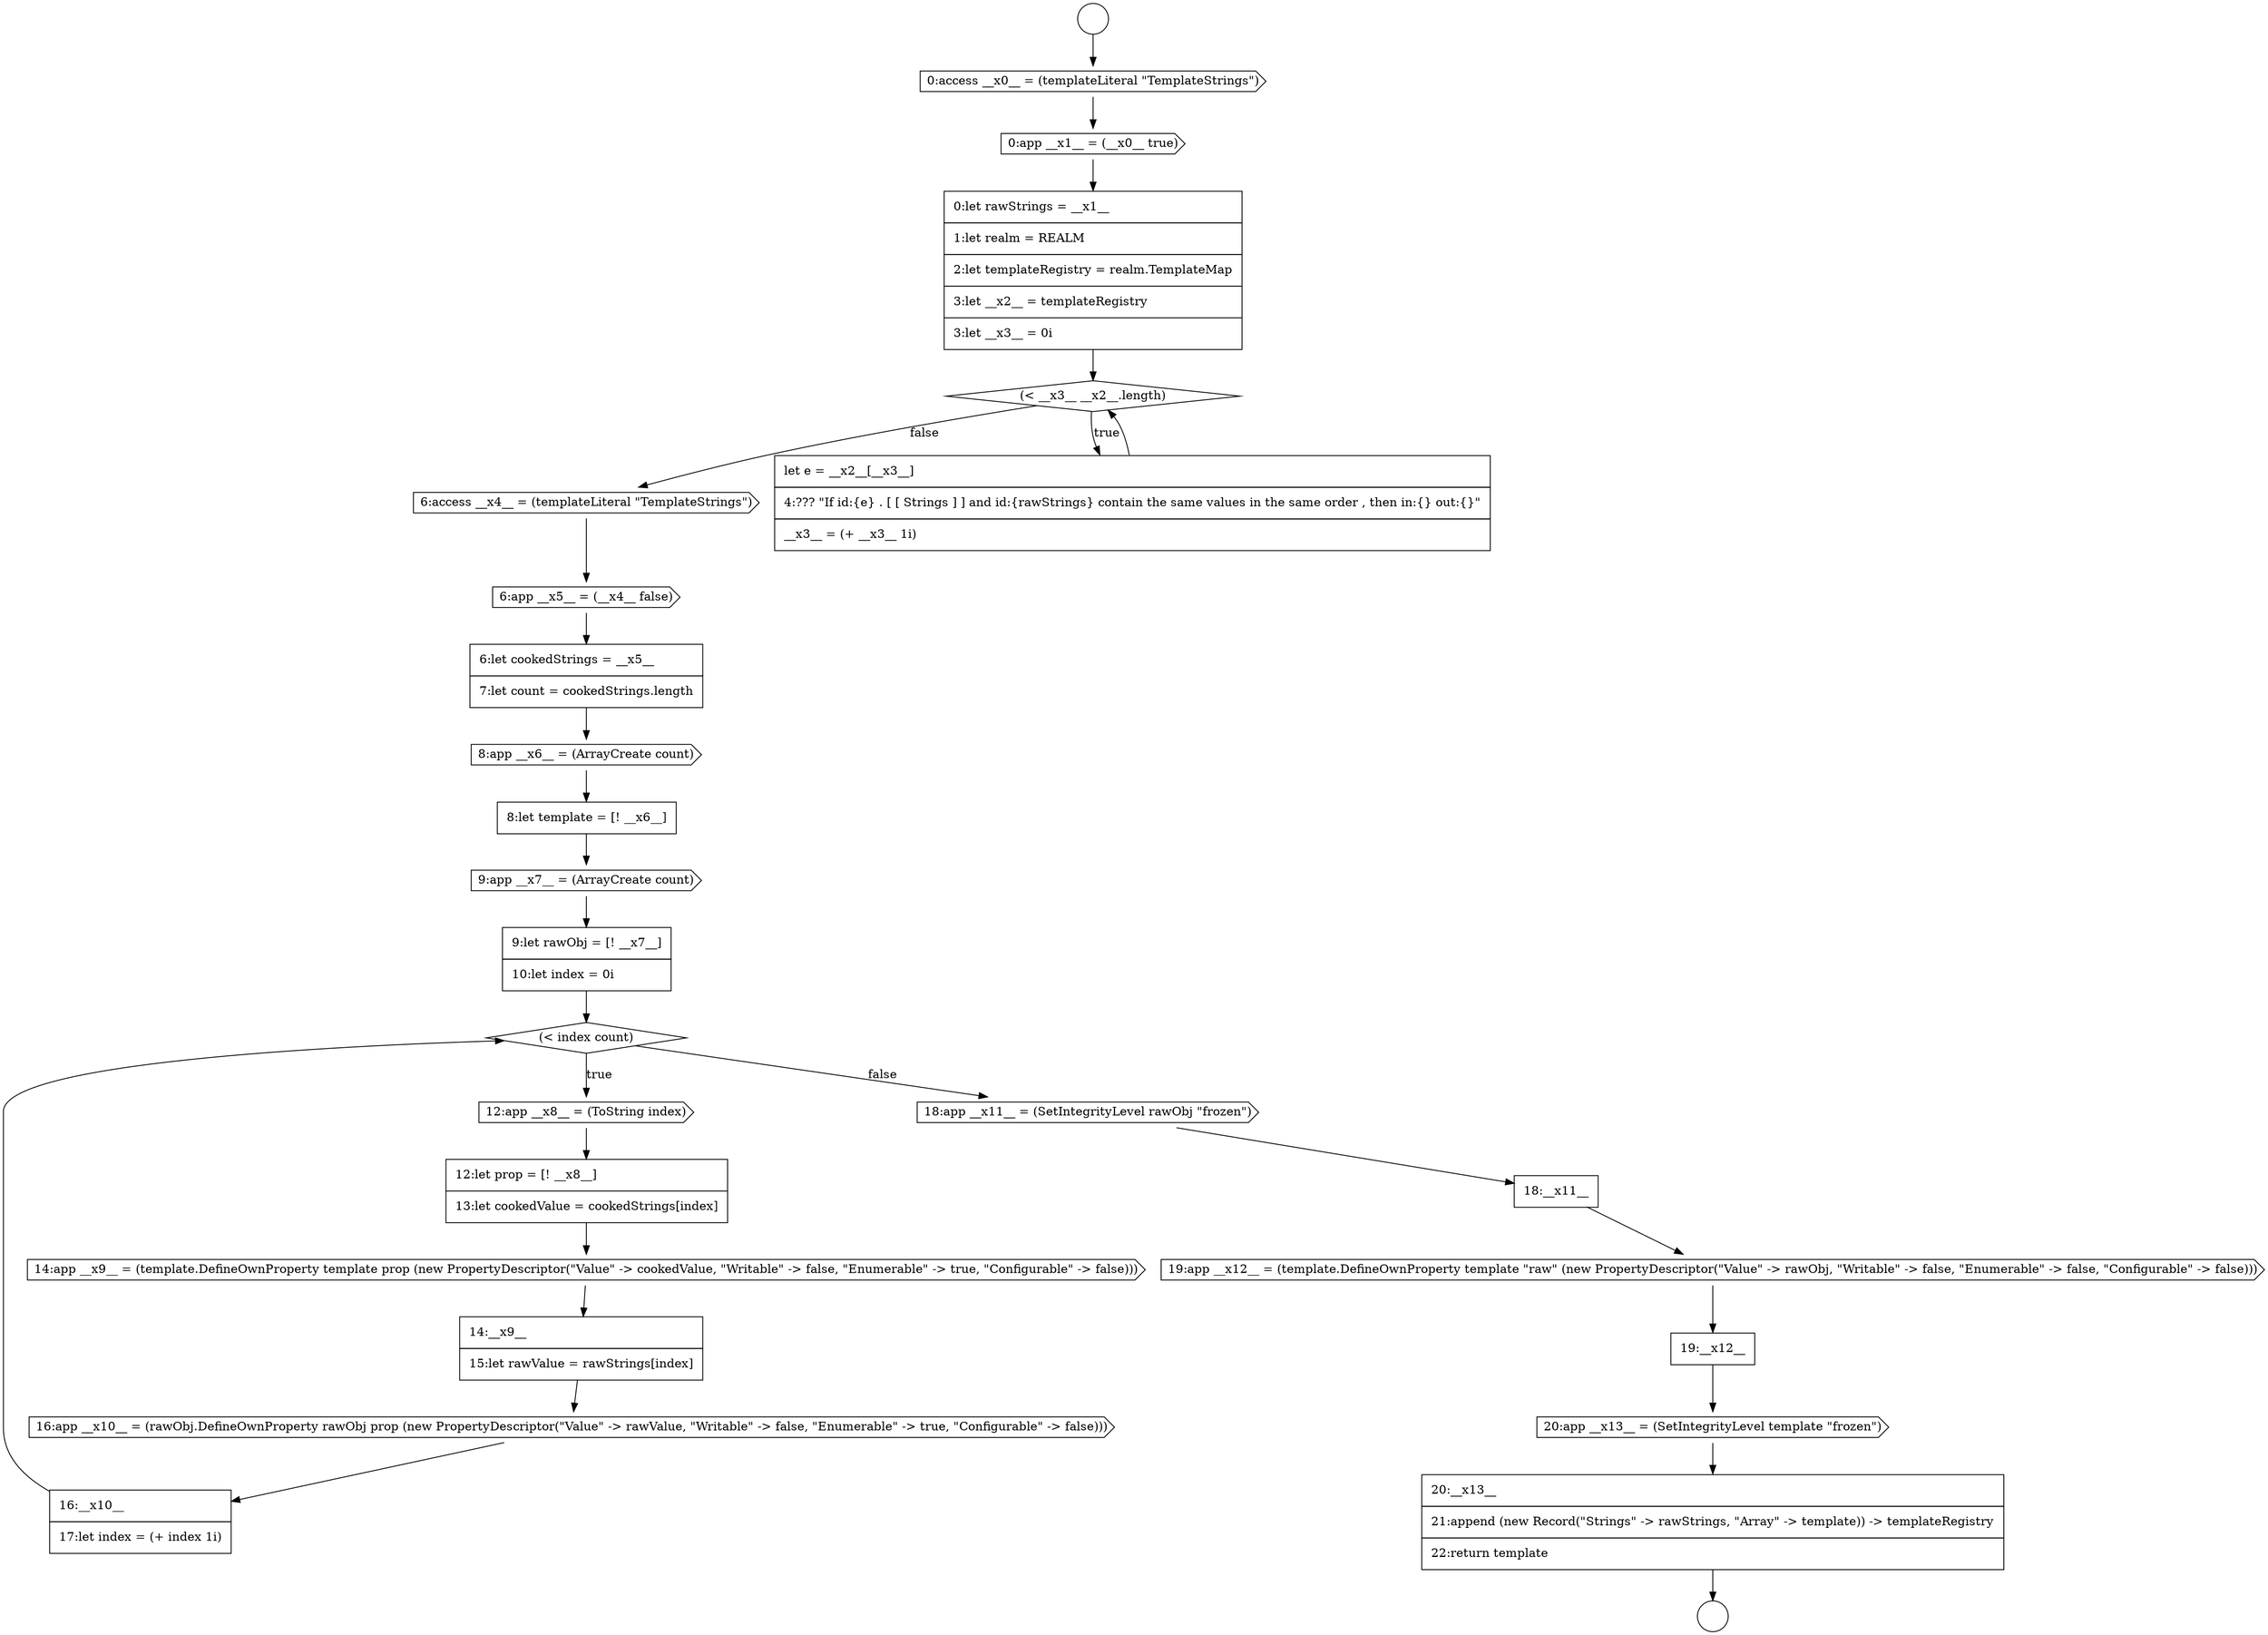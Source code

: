 digraph {
  node3653 [shape=circle label=" " color="black" fillcolor="white" style=filled]
  node3657 [shape=diamond, label=<<font color="black">(&lt; __x3__ __x2__.length)</font>> color="black" fillcolor="white" style=filled]
  node3670 [shape=none, margin=0, label=<<font color="black">
    <table border="0" cellborder="1" cellspacing="0" cellpadding="10">
      <tr><td align="left">14:__x9__</td></tr>
      <tr><td align="left">15:let rawValue = rawStrings[index]</td></tr>
    </table>
  </font>> color="black" fillcolor="white" style=filled]
  node3676 [shape=none, margin=0, label=<<font color="black">
    <table border="0" cellborder="1" cellspacing="0" cellpadding="10">
      <tr><td align="left">19:__x12__</td></tr>
    </table>
  </font>> color="black" fillcolor="white" style=filled]
  node3664 [shape=cds, label=<<font color="black">9:app __x7__ = (ArrayCreate count)</font>> color="black" fillcolor="white" style=filled]
  node3667 [shape=cds, label=<<font color="black">12:app __x8__ = (ToString index)</font>> color="black" fillcolor="white" style=filled]
  node3671 [shape=cds, label=<<font color="black">16:app __x10__ = (rawObj.DefineOwnProperty rawObj prop (new PropertyDescriptor(&quot;Value&quot; -&gt; rawValue, &quot;Writable&quot; -&gt; false, &quot;Enumerable&quot; -&gt; true, &quot;Configurable&quot; -&gt; false)))</font>> color="black" fillcolor="white" style=filled]
  node3675 [shape=cds, label=<<font color="black">19:app __x12__ = (template.DefineOwnProperty template &quot;raw&quot; (new PropertyDescriptor(&quot;Value&quot; -&gt; rawObj, &quot;Writable&quot; -&gt; false, &quot;Enumerable&quot; -&gt; false, &quot;Configurable&quot; -&gt; false)))</font>> color="black" fillcolor="white" style=filled]
  node3660 [shape=cds, label=<<font color="black">6:app __x5__ = (__x4__ false)</font>> color="black" fillcolor="white" style=filled]
  node3663 [shape=none, margin=0, label=<<font color="black">
    <table border="0" cellborder="1" cellspacing="0" cellpadding="10">
      <tr><td align="left">8:let template = [! __x6__]</td></tr>
    </table>
  </font>> color="black" fillcolor="white" style=filled]
  node3678 [shape=none, margin=0, label=<<font color="black">
    <table border="0" cellborder="1" cellspacing="0" cellpadding="10">
      <tr><td align="left">20:__x13__</td></tr>
      <tr><td align="left">21:append (new Record(&quot;Strings&quot; -&gt; rawStrings, &quot;Array&quot; -&gt; template)) -&gt; templateRegistry</td></tr>
      <tr><td align="left">22:return template</td></tr>
    </table>
  </font>> color="black" fillcolor="white" style=filled]
  node3668 [shape=none, margin=0, label=<<font color="black">
    <table border="0" cellborder="1" cellspacing="0" cellpadding="10">
      <tr><td align="left">12:let prop = [! __x8__]</td></tr>
      <tr><td align="left">13:let cookedValue = cookedStrings[index]</td></tr>
    </table>
  </font>> color="black" fillcolor="white" style=filled]
  node3674 [shape=none, margin=0, label=<<font color="black">
    <table border="0" cellborder="1" cellspacing="0" cellpadding="10">
      <tr><td align="left">18:__x11__</td></tr>
    </table>
  </font>> color="black" fillcolor="white" style=filled]
  node3672 [shape=none, margin=0, label=<<font color="black">
    <table border="0" cellborder="1" cellspacing="0" cellpadding="10">
      <tr><td align="left">16:__x10__</td></tr>
      <tr><td align="left">17:let index = (+ index 1i)</td></tr>
    </table>
  </font>> color="black" fillcolor="white" style=filled]
  node3659 [shape=cds, label=<<font color="black">6:access __x4__ = (templateLiteral &quot;TemplateStrings&quot;)</font>> color="black" fillcolor="white" style=filled]
  node3655 [shape=cds, label=<<font color="black">0:app __x1__ = (__x0__ true)</font>> color="black" fillcolor="white" style=filled]
  node3652 [shape=circle label=" " color="black" fillcolor="white" style=filled]
  node3665 [shape=none, margin=0, label=<<font color="black">
    <table border="0" cellborder="1" cellspacing="0" cellpadding="10">
      <tr><td align="left">9:let rawObj = [! __x7__]</td></tr>
      <tr><td align="left">10:let index = 0i</td></tr>
    </table>
  </font>> color="black" fillcolor="white" style=filled]
  node3662 [shape=cds, label=<<font color="black">8:app __x6__ = (ArrayCreate count)</font>> color="black" fillcolor="white" style=filled]
  node3677 [shape=cds, label=<<font color="black">20:app __x13__ = (SetIntegrityLevel template &quot;frozen&quot;)</font>> color="black" fillcolor="white" style=filled]
  node3658 [shape=none, margin=0, label=<<font color="black">
    <table border="0" cellborder="1" cellspacing="0" cellpadding="10">
      <tr><td align="left">let e = __x2__[__x3__]</td></tr>
      <tr><td align="left">4:??? &quot;If id:{e} . [ [ Strings ] ] and id:{rawStrings} contain the same values in the same order , then in:{} out:{}&quot;</td></tr>
      <tr><td align="left">__x3__ = (+ __x3__ 1i)</td></tr>
    </table>
  </font>> color="black" fillcolor="white" style=filled]
  node3673 [shape=cds, label=<<font color="black">18:app __x11__ = (SetIntegrityLevel rawObj &quot;frozen&quot;)</font>> color="black" fillcolor="white" style=filled]
  node3669 [shape=cds, label=<<font color="black">14:app __x9__ = (template.DefineOwnProperty template prop (new PropertyDescriptor(&quot;Value&quot; -&gt; cookedValue, &quot;Writable&quot; -&gt; false, &quot;Enumerable&quot; -&gt; true, &quot;Configurable&quot; -&gt; false)))</font>> color="black" fillcolor="white" style=filled]
  node3661 [shape=none, margin=0, label=<<font color="black">
    <table border="0" cellborder="1" cellspacing="0" cellpadding="10">
      <tr><td align="left">6:let cookedStrings = __x5__</td></tr>
      <tr><td align="left">7:let count = cookedStrings.length</td></tr>
    </table>
  </font>> color="black" fillcolor="white" style=filled]
  node3666 [shape=diamond, label=<<font color="black">(&lt; index count)</font>> color="black" fillcolor="white" style=filled]
  node3656 [shape=none, margin=0, label=<<font color="black">
    <table border="0" cellborder="1" cellspacing="0" cellpadding="10">
      <tr><td align="left">0:let rawStrings = __x1__</td></tr>
      <tr><td align="left">1:let realm = REALM</td></tr>
      <tr><td align="left">2:let templateRegistry = realm.TemplateMap</td></tr>
      <tr><td align="left">3:let __x2__ = templateRegistry</td></tr>
      <tr><td align="left">3:let __x3__ = 0i</td></tr>
    </table>
  </font>> color="black" fillcolor="white" style=filled]
  node3654 [shape=cds, label=<<font color="black">0:access __x0__ = (templateLiteral &quot;TemplateStrings&quot;)</font>> color="black" fillcolor="white" style=filled]
  node3670 -> node3671 [ color="black"]
  node3676 -> node3677 [ color="black"]
  node3657 -> node3658 [label=<<font color="black">true</font>> color="black"]
  node3657 -> node3659 [label=<<font color="black">false</font>> color="black"]
  node3660 -> node3661 [ color="black"]
  node3675 -> node3676 [ color="black"]
  node3664 -> node3665 [ color="black"]
  node3669 -> node3670 [ color="black"]
  node3672 -> node3666 [ color="black"]
  node3667 -> node3668 [ color="black"]
  node3673 -> node3674 [ color="black"]
  node3677 -> node3678 [ color="black"]
  node3656 -> node3657 [ color="black"]
  node3671 -> node3672 [ color="black"]
  node3661 -> node3662 [ color="black"]
  node3668 -> node3669 [ color="black"]
  node3666 -> node3667 [label=<<font color="black">true</font>> color="black"]
  node3666 -> node3673 [label=<<font color="black">false</font>> color="black"]
  node3659 -> node3660 [ color="black"]
  node3662 -> node3663 [ color="black"]
  node3655 -> node3656 [ color="black"]
  node3674 -> node3675 [ color="black"]
  node3652 -> node3654 [ color="black"]
  node3678 -> node3653 [ color="black"]
  node3654 -> node3655 [ color="black"]
  node3663 -> node3664 [ color="black"]
  node3658 -> node3657 [ color="black"]
  node3665 -> node3666 [ color="black"]
}
